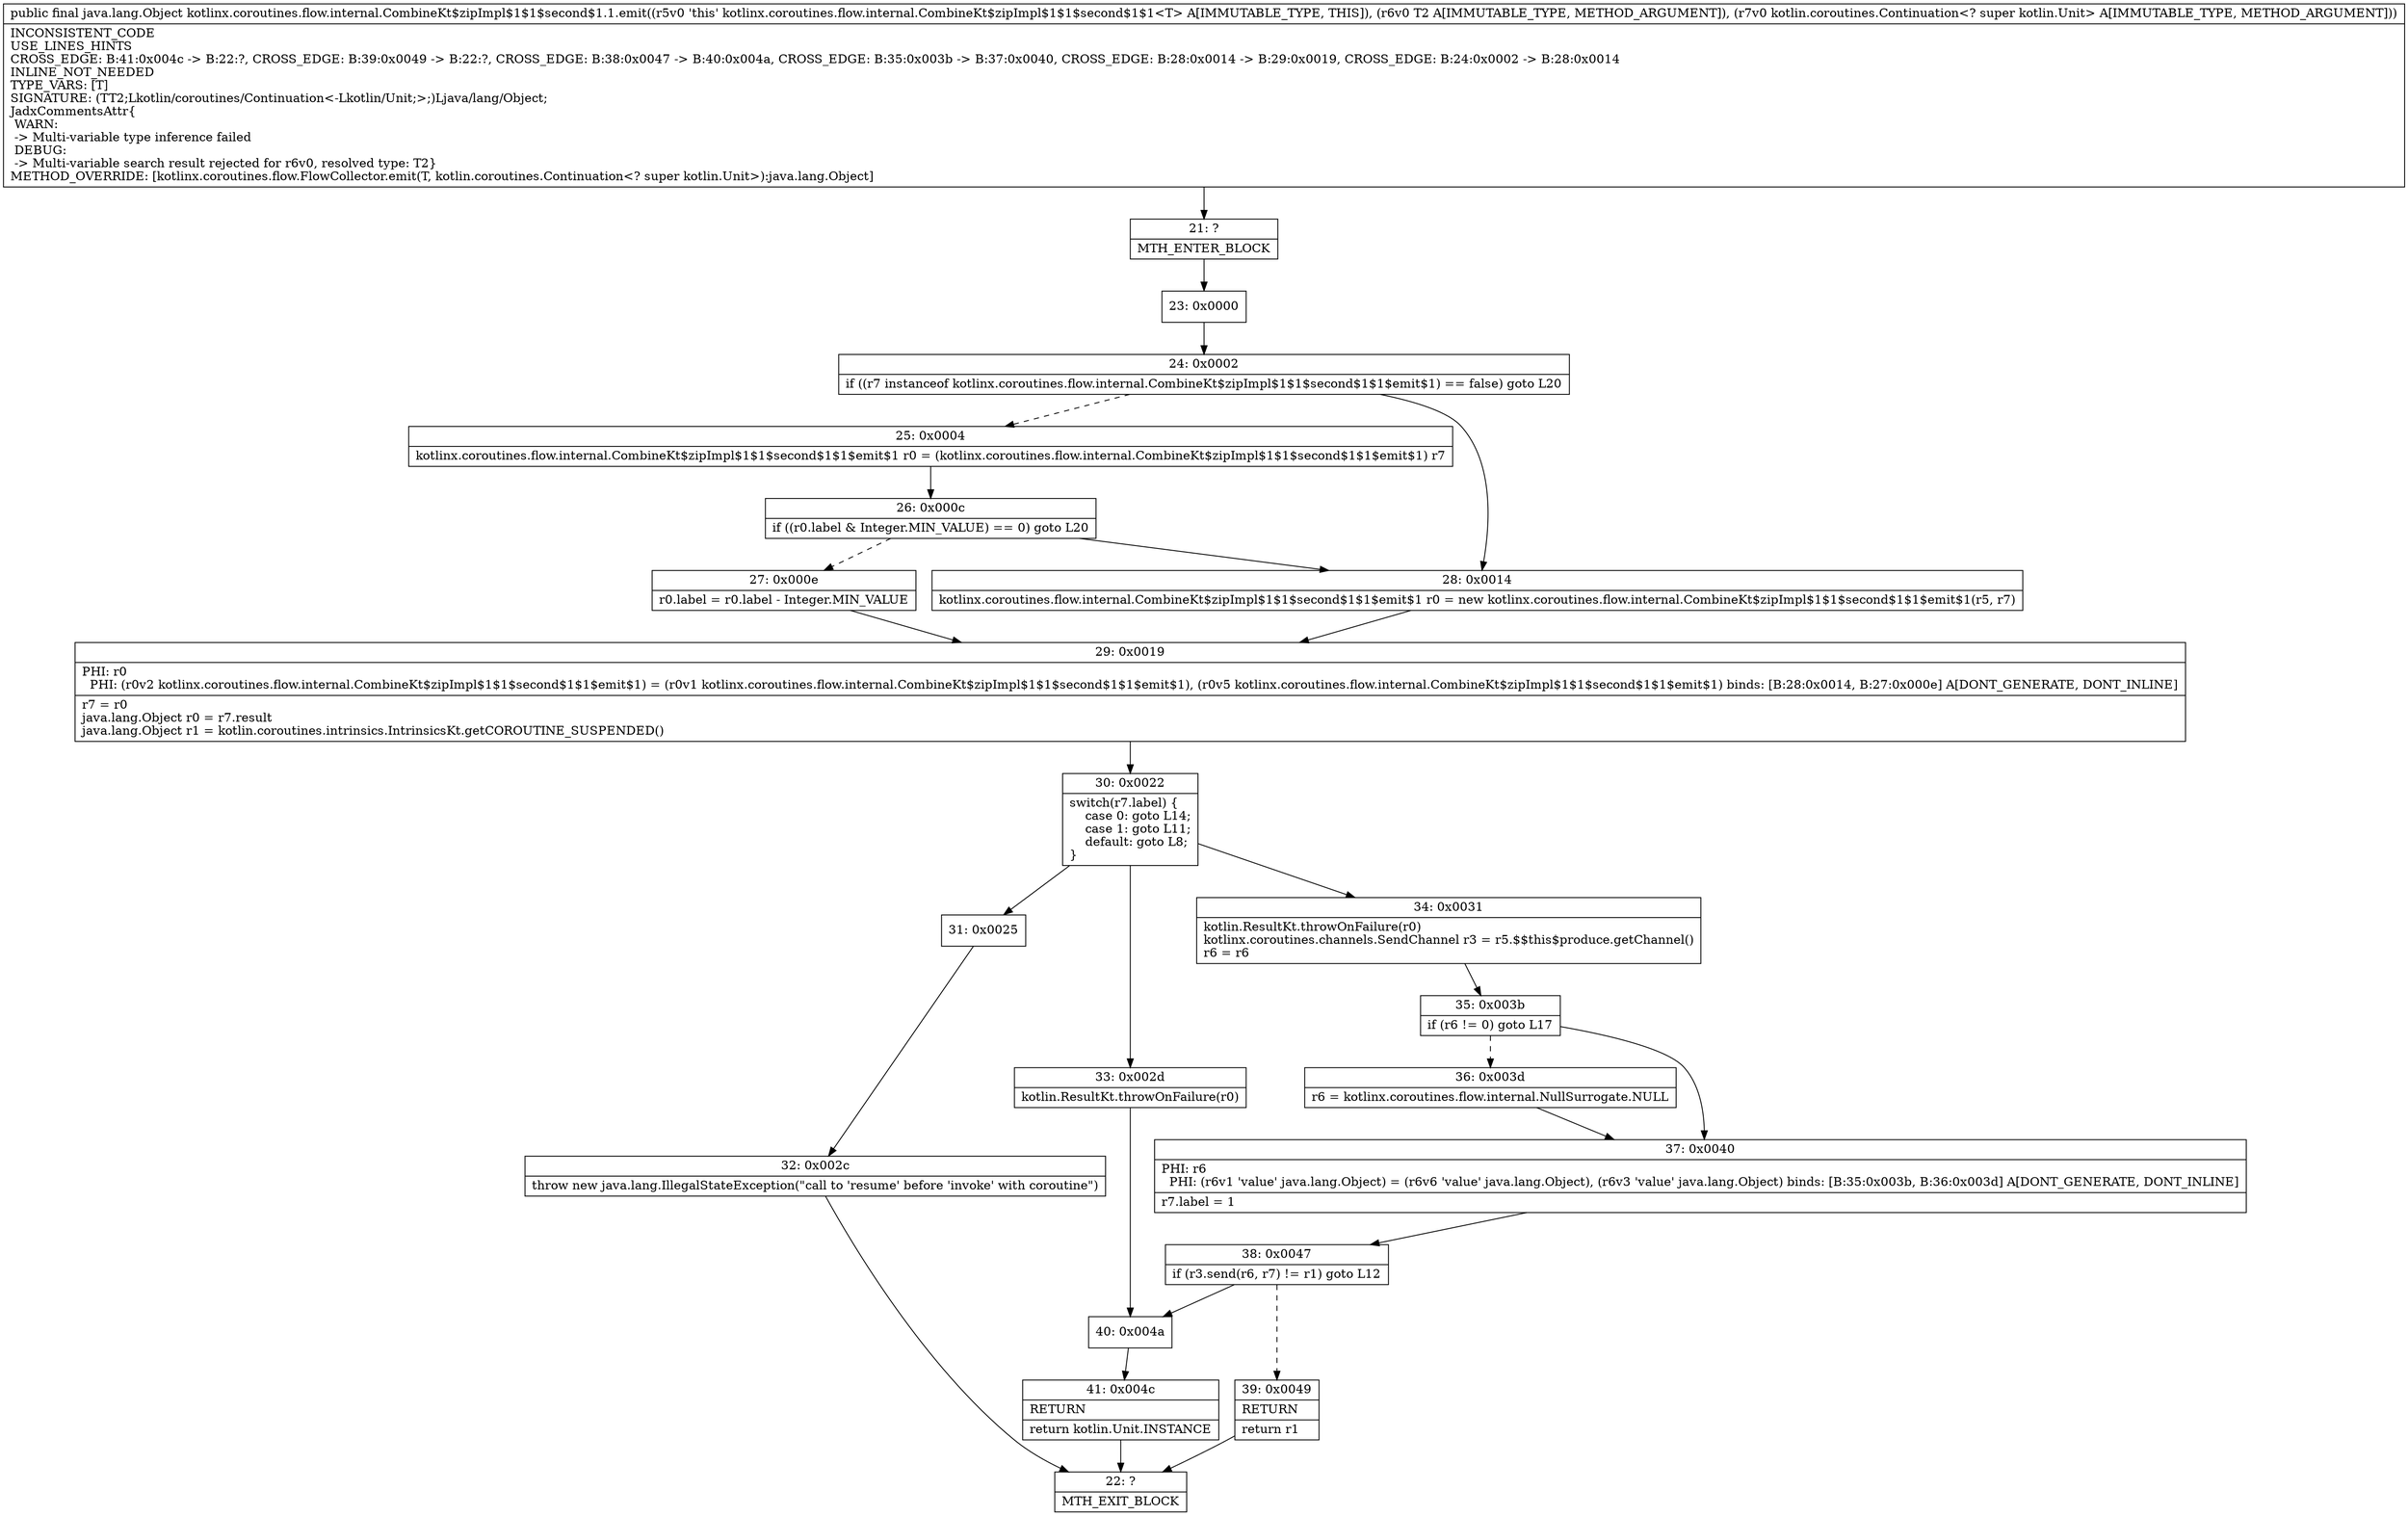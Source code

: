 digraph "CFG forkotlinx.coroutines.flow.internal.CombineKt$zipImpl$1$1$second$1.1.emit(Ljava\/lang\/Object;Lkotlin\/coroutines\/Continuation;)Ljava\/lang\/Object;" {
Node_21 [shape=record,label="{21\:\ ?|MTH_ENTER_BLOCK\l}"];
Node_23 [shape=record,label="{23\:\ 0x0000}"];
Node_24 [shape=record,label="{24\:\ 0x0002|if ((r7 instanceof kotlinx.coroutines.flow.internal.CombineKt$zipImpl$1$1$second$1$1$emit$1) == false) goto L20\l}"];
Node_25 [shape=record,label="{25\:\ 0x0004|kotlinx.coroutines.flow.internal.CombineKt$zipImpl$1$1$second$1$1$emit$1 r0 = (kotlinx.coroutines.flow.internal.CombineKt$zipImpl$1$1$second$1$1$emit$1) r7\l}"];
Node_26 [shape=record,label="{26\:\ 0x000c|if ((r0.label & Integer.MIN_VALUE) == 0) goto L20\l}"];
Node_27 [shape=record,label="{27\:\ 0x000e|r0.label = r0.label \- Integer.MIN_VALUE\l}"];
Node_29 [shape=record,label="{29\:\ 0x0019|PHI: r0 \l  PHI: (r0v2 kotlinx.coroutines.flow.internal.CombineKt$zipImpl$1$1$second$1$1$emit$1) = (r0v1 kotlinx.coroutines.flow.internal.CombineKt$zipImpl$1$1$second$1$1$emit$1), (r0v5 kotlinx.coroutines.flow.internal.CombineKt$zipImpl$1$1$second$1$1$emit$1) binds: [B:28:0x0014, B:27:0x000e] A[DONT_GENERATE, DONT_INLINE]\l|r7 = r0\ljava.lang.Object r0 = r7.result\ljava.lang.Object r1 = kotlin.coroutines.intrinsics.IntrinsicsKt.getCOROUTINE_SUSPENDED()\l}"];
Node_30 [shape=record,label="{30\:\ 0x0022|switch(r7.label) \{\l    case 0: goto L14;\l    case 1: goto L11;\l    default: goto L8;\l\}\l}"];
Node_31 [shape=record,label="{31\:\ 0x0025}"];
Node_32 [shape=record,label="{32\:\ 0x002c|throw new java.lang.IllegalStateException(\"call to 'resume' before 'invoke' with coroutine\")\l}"];
Node_22 [shape=record,label="{22\:\ ?|MTH_EXIT_BLOCK\l}"];
Node_33 [shape=record,label="{33\:\ 0x002d|kotlin.ResultKt.throwOnFailure(r0)\l}"];
Node_40 [shape=record,label="{40\:\ 0x004a}"];
Node_41 [shape=record,label="{41\:\ 0x004c|RETURN\l|return kotlin.Unit.INSTANCE\l}"];
Node_34 [shape=record,label="{34\:\ 0x0031|kotlin.ResultKt.throwOnFailure(r0)\lkotlinx.coroutines.channels.SendChannel r3 = r5.$$this$produce.getChannel()\lr6 = r6\l}"];
Node_35 [shape=record,label="{35\:\ 0x003b|if (r6 != 0) goto L17\l}"];
Node_36 [shape=record,label="{36\:\ 0x003d|r6 = kotlinx.coroutines.flow.internal.NullSurrogate.NULL\l}"];
Node_37 [shape=record,label="{37\:\ 0x0040|PHI: r6 \l  PHI: (r6v1 'value' java.lang.Object) = (r6v6 'value' java.lang.Object), (r6v3 'value' java.lang.Object) binds: [B:35:0x003b, B:36:0x003d] A[DONT_GENERATE, DONT_INLINE]\l|r7.label = 1\l}"];
Node_38 [shape=record,label="{38\:\ 0x0047|if (r3.send(r6, r7) != r1) goto L12\l}"];
Node_39 [shape=record,label="{39\:\ 0x0049|RETURN\l|return r1\l}"];
Node_28 [shape=record,label="{28\:\ 0x0014|kotlinx.coroutines.flow.internal.CombineKt$zipImpl$1$1$second$1$1$emit$1 r0 = new kotlinx.coroutines.flow.internal.CombineKt$zipImpl$1$1$second$1$1$emit$1(r5, r7)\l}"];
MethodNode[shape=record,label="{public final java.lang.Object kotlinx.coroutines.flow.internal.CombineKt$zipImpl$1$1$second$1.1.emit((r5v0 'this' kotlinx.coroutines.flow.internal.CombineKt$zipImpl$1$1$second$1$1\<T\> A[IMMUTABLE_TYPE, THIS]), (r6v0 T2 A[IMMUTABLE_TYPE, METHOD_ARGUMENT]), (r7v0 kotlin.coroutines.Continuation\<? super kotlin.Unit\> A[IMMUTABLE_TYPE, METHOD_ARGUMENT]))  | INCONSISTENT_CODE\lUSE_LINES_HINTS\lCROSS_EDGE: B:41:0x004c \-\> B:22:?, CROSS_EDGE: B:39:0x0049 \-\> B:22:?, CROSS_EDGE: B:38:0x0047 \-\> B:40:0x004a, CROSS_EDGE: B:35:0x003b \-\> B:37:0x0040, CROSS_EDGE: B:28:0x0014 \-\> B:29:0x0019, CROSS_EDGE: B:24:0x0002 \-\> B:28:0x0014\lINLINE_NOT_NEEDED\lTYPE_VARS: [T]\lSIGNATURE: (TT2;Lkotlin\/coroutines\/Continuation\<\-Lkotlin\/Unit;\>;)Ljava\/lang\/Object;\lJadxCommentsAttr\{\l WARN: \l \-\> Multi\-variable type inference failed\l DEBUG: \l \-\> Multi\-variable search result rejected for r6v0, resolved type: T2\}\lMETHOD_OVERRIDE: [kotlinx.coroutines.flow.FlowCollector.emit(T, kotlin.coroutines.Continuation\<? super kotlin.Unit\>):java.lang.Object]\l}"];
MethodNode -> Node_21;Node_21 -> Node_23;
Node_23 -> Node_24;
Node_24 -> Node_25[style=dashed];
Node_24 -> Node_28;
Node_25 -> Node_26;
Node_26 -> Node_27[style=dashed];
Node_26 -> Node_28;
Node_27 -> Node_29;
Node_29 -> Node_30;
Node_30 -> Node_31;
Node_30 -> Node_33;
Node_30 -> Node_34;
Node_31 -> Node_32;
Node_32 -> Node_22;
Node_33 -> Node_40;
Node_40 -> Node_41;
Node_41 -> Node_22;
Node_34 -> Node_35;
Node_35 -> Node_36[style=dashed];
Node_35 -> Node_37;
Node_36 -> Node_37;
Node_37 -> Node_38;
Node_38 -> Node_39[style=dashed];
Node_38 -> Node_40;
Node_39 -> Node_22;
Node_28 -> Node_29;
}

